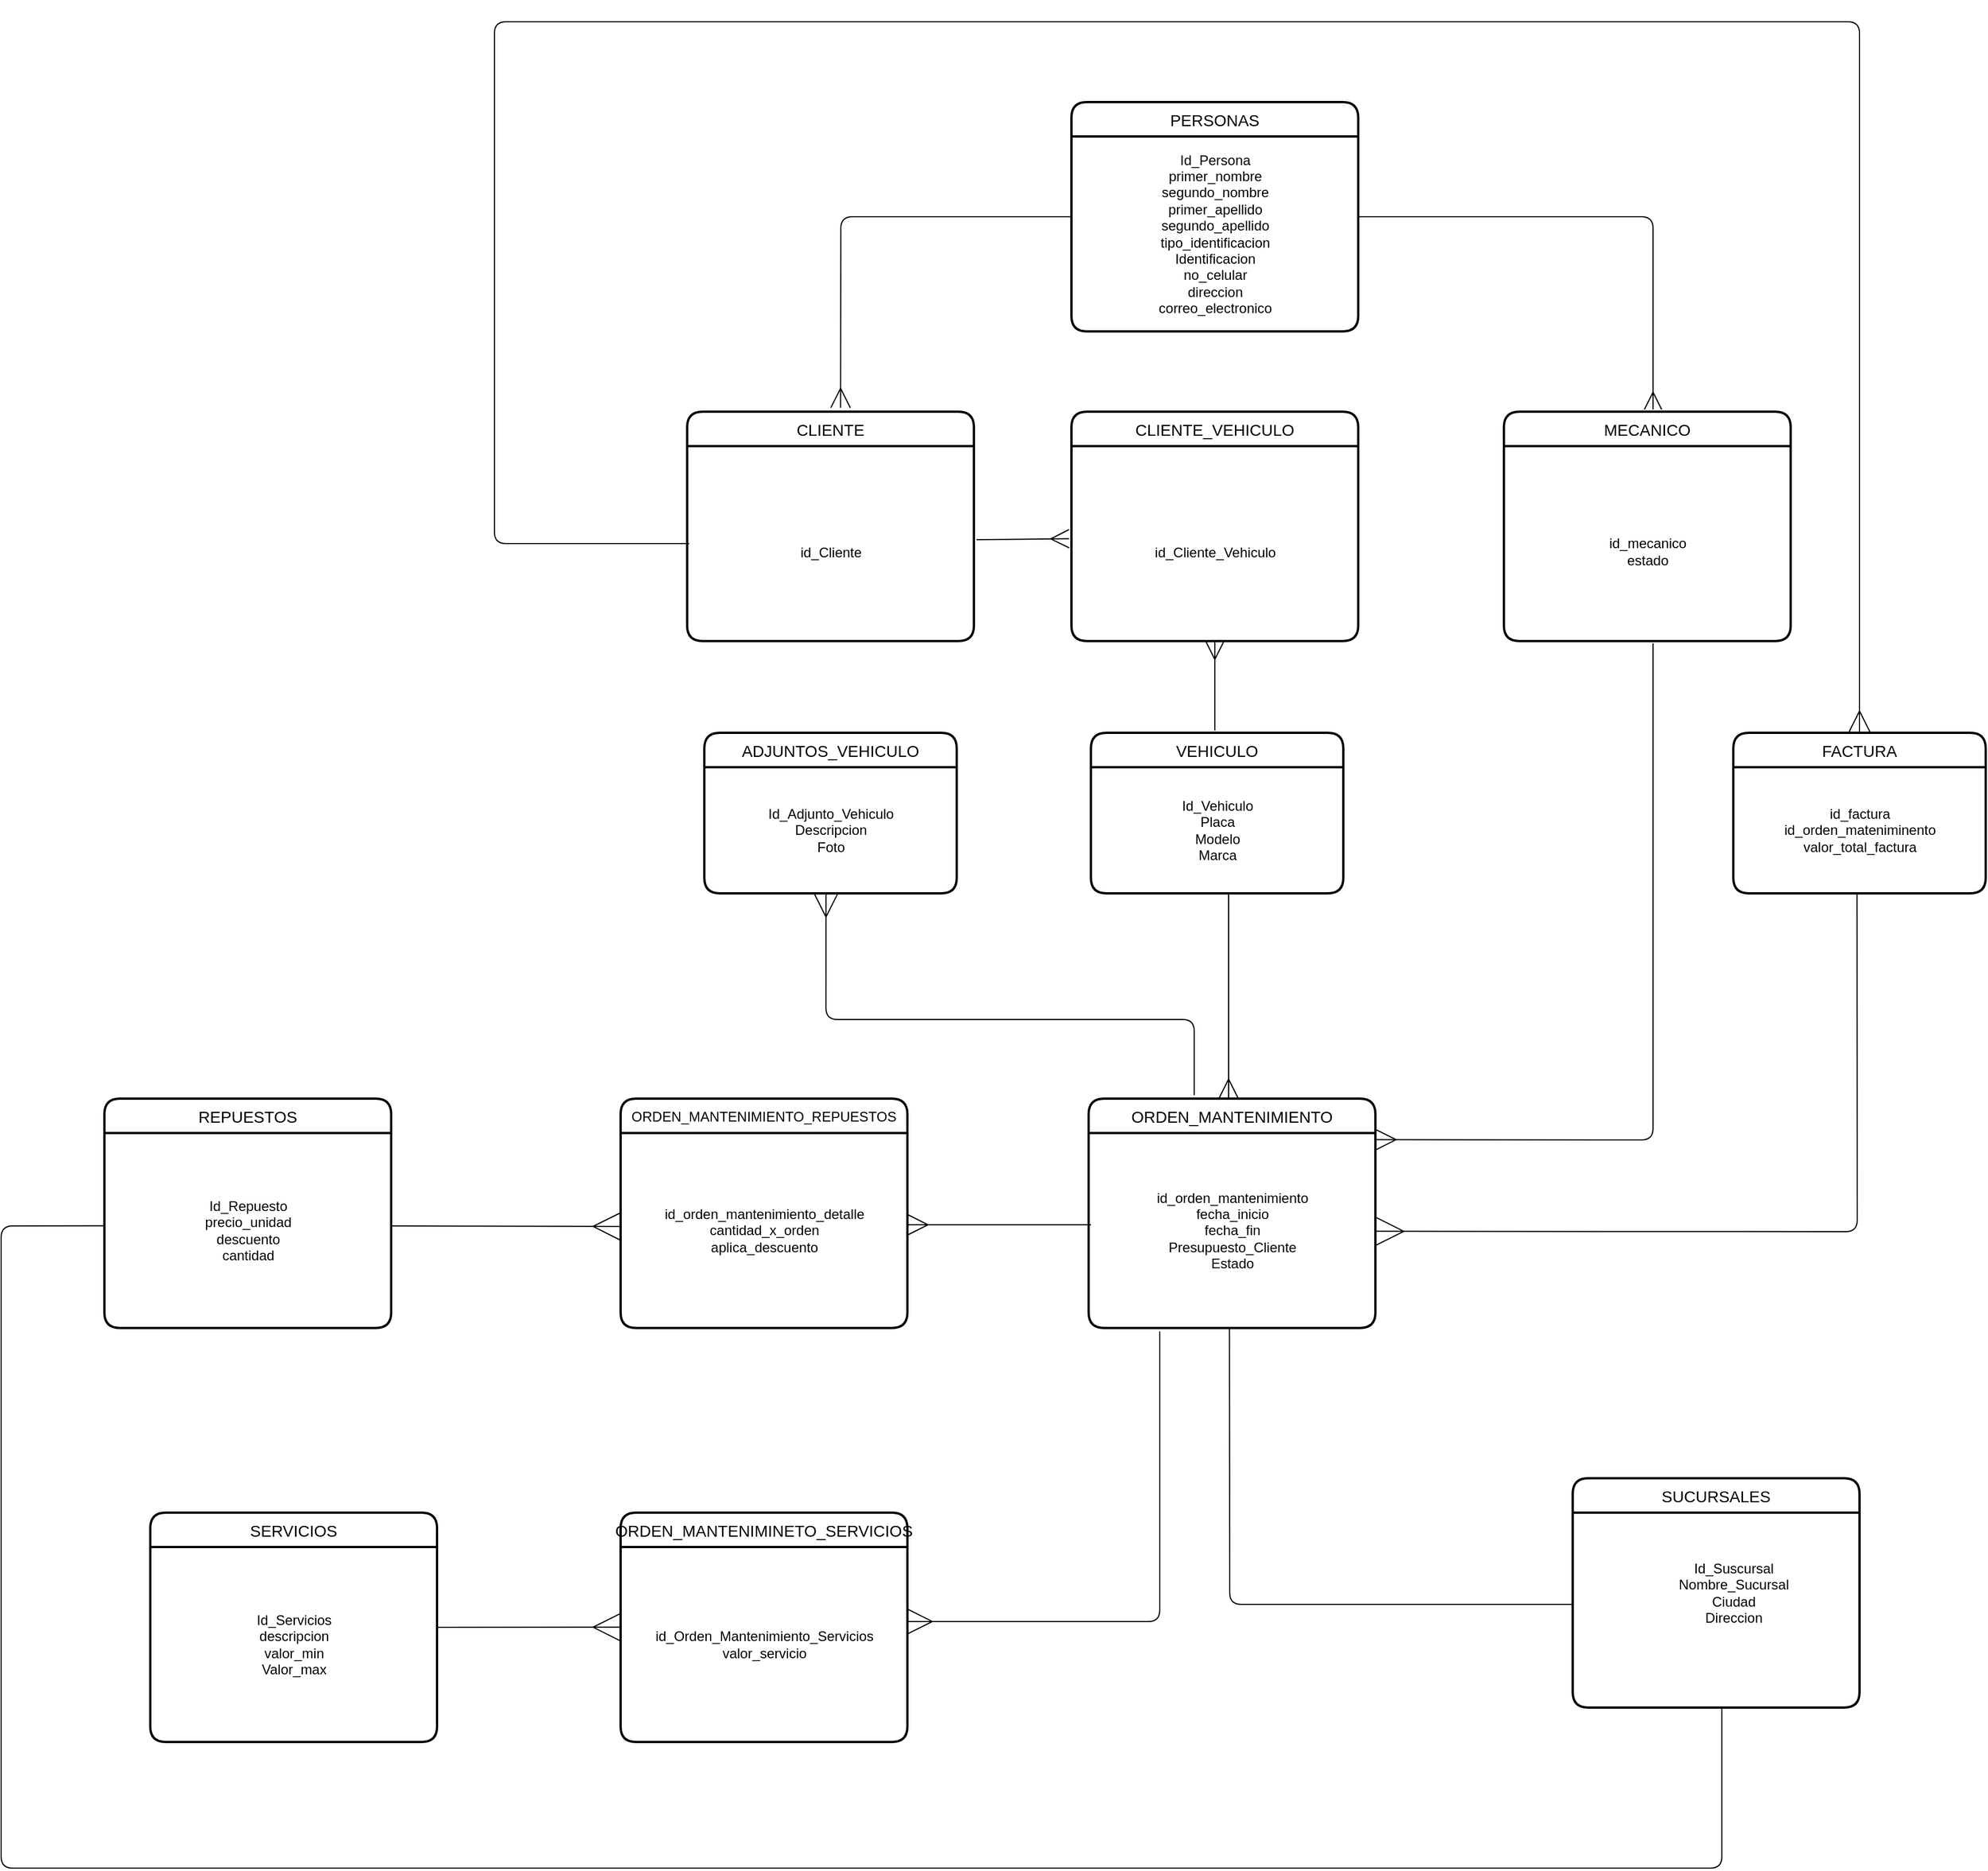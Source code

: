 <mxfile version="13.9.9" type="device"><diagram id="15lmU0XgfnMgxsE-fpHp" name="Página-1"><mxGraphModel dx="3327" dy="2136" grid="1" gridSize="10" guides="1" tooltips="1" connect="1" arrows="1" fold="1" page="1" pageScale="1" pageWidth="827" pageHeight="1169" math="0" shadow="0"><root><mxCell id="0"/><mxCell id="1" parent="0"/><mxCell id="gaorHDrJ8DlLa_7KpkAf-1" value="PERSONAS" style="swimlane;childLayout=stackLayout;horizontal=1;startSize=30;horizontalStack=0;rounded=1;fontSize=14;fontStyle=0;strokeWidth=2;resizeParent=0;resizeLast=1;shadow=0;dashed=0;align=center;" parent="1" vertex="1"><mxGeometry x="-507" y="20" width="250" height="200" as="geometry"/></mxCell><mxCell id="gaorHDrJ8DlLa_7KpkAf-2" value="Id_Persona&lt;br&gt;primer_nombre&lt;br&gt;segundo_nombre&lt;br&gt;primer_apellido&lt;br&gt;segundo_apellido&lt;br&gt;tipo_identificacion&lt;br&gt;Identificacion&lt;br&gt;no_celular&lt;br&gt;direccion&lt;br&gt;correo_electronico" style="text;html=1;align=center;verticalAlign=middle;resizable=0;points=[];autosize=1;" parent="gaorHDrJ8DlLa_7KpkAf-1" vertex="1"><mxGeometry y="30" width="250" height="170" as="geometry"/></mxCell><mxCell id="gaorHDrJ8DlLa_7KpkAf-3" value="CLIENTE" style="swimlane;childLayout=stackLayout;horizontal=1;startSize=30;horizontalStack=0;rounded=1;fontSize=14;fontStyle=0;strokeWidth=2;resizeParent=0;resizeLast=1;shadow=0;dashed=0;align=center;" parent="1" vertex="1"><mxGeometry x="-842" y="290" width="250" height="200" as="geometry"/></mxCell><mxCell id="gaorHDrJ8DlLa_7KpkAf-4" value="&lt;br&gt;id_Cliente" style="text;html=1;align=center;verticalAlign=middle;resizable=0;points=[];autosize=1;" parent="gaorHDrJ8DlLa_7KpkAf-3" vertex="1"><mxGeometry y="30" width="250" height="170" as="geometry"/></mxCell><mxCell id="gaorHDrJ8DlLa_7KpkAf-10" value="ORDEN_MANTENIMIENTO" style="swimlane;childLayout=stackLayout;horizontal=1;startSize=30;horizontalStack=0;rounded=1;fontSize=14;fontStyle=0;strokeWidth=2;resizeParent=0;resizeLast=1;shadow=0;dashed=0;align=center;" parent="1" vertex="1"><mxGeometry x="-492" y="889" width="250" height="200" as="geometry"/></mxCell><mxCell id="gaorHDrJ8DlLa_7KpkAf-22" value="id_orden_mantenimiento&lt;br&gt;fecha_inicio&lt;br&gt;fecha_fin&lt;br&gt;Presupuesto_Cliente&lt;br&gt;Estado" style="text;html=1;align=center;verticalAlign=middle;resizable=0;points=[];autosize=1;" parent="gaorHDrJ8DlLa_7KpkAf-10" vertex="1"><mxGeometry y="30" width="250" height="170" as="geometry"/></mxCell><mxCell id="gaorHDrJ8DlLa_7KpkAf-12" value="REPUESTOS" style="swimlane;childLayout=stackLayout;horizontal=1;startSize=30;horizontalStack=0;rounded=1;fontSize=14;fontStyle=0;strokeWidth=2;resizeParent=0;resizeLast=1;shadow=0;dashed=0;align=center;" parent="1" vertex="1"><mxGeometry x="-1350" y="889" width="250" height="200" as="geometry"/></mxCell><mxCell id="gaorHDrJ8DlLa_7KpkAf-13" value="Id_Repuesto&lt;br&gt;precio_unidad&lt;br&gt;descuento&lt;br&gt;cantidad&lt;br&gt;" style="text;html=1;align=center;verticalAlign=middle;resizable=0;points=[];autosize=1;" parent="gaorHDrJ8DlLa_7KpkAf-12" vertex="1"><mxGeometry y="30" width="250" height="170" as="geometry"/></mxCell><mxCell id="gaorHDrJ8DlLa_7KpkAf-15" value="ORDEN_MANTENIMIENTO_REPUESTOS" style="swimlane;childLayout=stackLayout;horizontal=1;startSize=30;horizontalStack=0;rounded=1;fontSize=12;fontStyle=0;strokeWidth=2;resizeParent=0;resizeLast=1;shadow=0;dashed=0;align=center;" parent="1" vertex="1"><mxGeometry x="-900" y="889" width="250" height="200" as="geometry"/></mxCell><mxCell id="gaorHDrJ8DlLa_7KpkAf-24" value="id_orden_mantenimiento_detalle&lt;br&gt;cantidad_x_orden&lt;br&gt;aplica_descuento&lt;br&gt;" style="text;html=1;align=center;verticalAlign=middle;resizable=0;points=[];autosize=1;" parent="gaorHDrJ8DlLa_7KpkAf-15" vertex="1"><mxGeometry y="30" width="250" height="170" as="geometry"/></mxCell><mxCell id="gaorHDrJ8DlLa_7KpkAf-18" value="" style="endArrow=none;html=1;startArrow=ERmany;startFill=0;endSize=6;startSize=16;" parent="1" edge="1"><mxGeometry width="50" height="50" relative="1" as="geometry"><mxPoint x="-650" y="999" as="sourcePoint"/><mxPoint x="-490" y="999" as="targetPoint"/></mxGeometry></mxCell><mxCell id="gaorHDrJ8DlLa_7KpkAf-19" value="" style="endArrow=ERmany;html=1;endFill=0;startSize=9;endSize=22;" parent="1" edge="1"><mxGeometry width="50" height="50" relative="1" as="geometry"><mxPoint x="-1100" y="1000" as="sourcePoint"/><mxPoint x="-900" y="1000.5" as="targetPoint"/></mxGeometry></mxCell><mxCell id="gaorHDrJ8DlLa_7KpkAf-26" value="VEHICULO" style="swimlane;childLayout=stackLayout;horizontal=1;startSize=30;horizontalStack=0;rounded=1;fontSize=14;fontStyle=0;strokeWidth=2;resizeParent=0;resizeLast=1;shadow=0;dashed=0;align=center;" parent="1" vertex="1"><mxGeometry x="-490" y="570" width="220" height="140" as="geometry"/></mxCell><mxCell id="gaorHDrJ8DlLa_7KpkAf-28" value="Id_Vehiculo&lt;br&gt;Placa&lt;br&gt;Modelo&lt;br&gt;Marca" style="text;html=1;align=center;verticalAlign=middle;resizable=0;points=[];autosize=1;" parent="gaorHDrJ8DlLa_7KpkAf-26" vertex="1"><mxGeometry y="30" width="220" height="110" as="geometry"/></mxCell><mxCell id="gaorHDrJ8DlLa_7KpkAf-29" value="" style="endArrow=none;html=1;exitX=0.488;exitY=0.005;exitDx=0;exitDy=0;exitPerimeter=0;endFill=0;startArrow=ERmany;startFill=0;endSize=15;startSize=16;" parent="1" source="gaorHDrJ8DlLa_7KpkAf-10" edge="1"><mxGeometry width="50" height="50" relative="1" as="geometry"><mxPoint x="-370" y="880" as="sourcePoint"/><mxPoint x="-370" y="711" as="targetPoint"/></mxGeometry></mxCell><mxCell id="gaorHDrJ8DlLa_7KpkAf-30" value="SUCURSALES" style="swimlane;childLayout=stackLayout;horizontal=1;startSize=30;horizontalStack=0;rounded=1;fontSize=14;fontStyle=0;strokeWidth=2;resizeParent=0;resizeLast=1;shadow=0;dashed=0;align=center;" parent="1" vertex="1"><mxGeometry x="-70" y="1220" width="250" height="200" as="geometry"/></mxCell><mxCell id="gaorHDrJ8DlLa_7KpkAf-32" value="" style="endArrow=none;html=1;exitX=0.491;exitY=1.003;exitDx=0;exitDy=0;exitPerimeter=0;" parent="1" source="gaorHDrJ8DlLa_7KpkAf-22" edge="1"><mxGeometry width="50" height="50" relative="1" as="geometry"><mxPoint x="-550" y="900" as="sourcePoint"/><mxPoint x="-70" y="1330" as="targetPoint"/><Array as="points"><mxPoint x="-369" y="1330"/></Array></mxGeometry></mxCell><mxCell id="gaorHDrJ8DlLa_7KpkAf-33" value="Id_Suscursal&lt;br&gt;Nombre_Sucursal&lt;br&gt;Ciudad&lt;br&gt;Direccion&lt;br&gt;" style="text;html=1;align=center;verticalAlign=middle;resizable=0;points=[];autosize=1;" parent="1" vertex="1"><mxGeometry x="15" y="1290" width="110" height="60" as="geometry"/></mxCell><mxCell id="gaorHDrJ8DlLa_7KpkAf-34" value="ADJUNTOS_VEHICULO" style="swimlane;childLayout=stackLayout;horizontal=1;startSize=30;horizontalStack=0;rounded=1;fontSize=14;fontStyle=0;strokeWidth=2;resizeParent=0;resizeLast=1;shadow=0;dashed=0;align=center;" parent="1" vertex="1"><mxGeometry x="-827" y="570" width="220" height="140" as="geometry"/></mxCell><mxCell id="gaorHDrJ8DlLa_7KpkAf-35" value="Id_Adjunto_Vehiculo&lt;br&gt;Descripcion&lt;br&gt;Foto" style="text;html=1;align=center;verticalAlign=middle;resizable=0;points=[];autosize=1;" parent="gaorHDrJ8DlLa_7KpkAf-34" vertex="1"><mxGeometry y="30" width="220" height="110" as="geometry"/></mxCell><mxCell id="gaorHDrJ8DlLa_7KpkAf-36" value="" style="endArrow=none;html=1;exitX=0.482;exitY=1.006;exitDx=0;exitDy=0;exitPerimeter=0;endSize=11;endFill=0;startArrow=ERmany;startFill=0;startSize=18;" parent="1" source="gaorHDrJ8DlLa_7KpkAf-35" edge="1"><mxGeometry width="50" height="50" relative="1" as="geometry"><mxPoint x="-550" y="770" as="sourcePoint"/><mxPoint x="-400" y="886" as="targetPoint"/><Array as="points"><mxPoint x="-721" y="820"/><mxPoint x="-400" y="820"/></Array></mxGeometry></mxCell><mxCell id="gaorHDrJ8DlLa_7KpkAf-37" value="FACTURA" style="swimlane;childLayout=stackLayout;horizontal=1;startSize=30;horizontalStack=0;rounded=1;fontSize=14;fontStyle=0;strokeWidth=2;resizeParent=0;resizeLast=1;shadow=0;dashed=0;align=center;" parent="1" vertex="1"><mxGeometry x="70" y="570" width="220" height="140" as="geometry"/></mxCell><mxCell id="gaorHDrJ8DlLa_7KpkAf-38" value="id_factura&lt;br&gt;id_orden_mateniminento&lt;br&gt;valor_total_factura" style="text;html=1;align=center;verticalAlign=middle;resizable=0;points=[];autosize=1;" parent="gaorHDrJ8DlLa_7KpkAf-37" vertex="1"><mxGeometry y="30" width="220" height="110" as="geometry"/></mxCell><mxCell id="gaorHDrJ8DlLa_7KpkAf-39" value="" style="endArrow=none;html=1;exitX=0.999;exitY=0.504;exitDx=0;exitDy=0;exitPerimeter=0;entryX=0.49;entryY=0.995;entryDx=0;entryDy=0;entryPerimeter=0;endFill=0;endSize=23;startArrow=ERmany;startFill=0;startSize=23;" parent="1" source="gaorHDrJ8DlLa_7KpkAf-22" target="gaorHDrJ8DlLa_7KpkAf-38" edge="1"><mxGeometry width="50" height="50" relative="1" as="geometry"><mxPoint x="-550" y="770" as="sourcePoint"/><mxPoint x="-500" y="720" as="targetPoint"/><Array as="points"><mxPoint x="178" y="1005"/></Array></mxGeometry></mxCell><mxCell id="gaorHDrJ8DlLa_7KpkAf-42" value="ORDEN_MANTENIMINETO_SERVICIOS" style="swimlane;childLayout=stackLayout;horizontal=1;startSize=30;horizontalStack=0;rounded=1;fontSize=14;fontStyle=0;strokeWidth=2;resizeParent=0;resizeLast=1;shadow=0;dashed=0;align=center;" parent="1" vertex="1"><mxGeometry x="-900" y="1250" width="250" height="200" as="geometry"/></mxCell><mxCell id="gaorHDrJ8DlLa_7KpkAf-43" value="id_Orden_Mantenimiento_Servicios&lt;br&gt;valor_servicio" style="text;html=1;align=center;verticalAlign=middle;resizable=0;points=[];autosize=1;" parent="gaorHDrJ8DlLa_7KpkAf-42" vertex="1"><mxGeometry y="30" width="250" height="170" as="geometry"/></mxCell><mxCell id="gaorHDrJ8DlLa_7KpkAf-44" value="" style="endArrow=none;html=1;exitX=1.003;exitY=0.382;exitDx=0;exitDy=0;exitPerimeter=0;endFill=0;endSize=10;startArrow=ERmany;startFill=0;startSize=19;" parent="1" source="gaorHDrJ8DlLa_7KpkAf-43" edge="1"><mxGeometry width="50" height="50" relative="1" as="geometry"><mxPoint x="-410" y="1190" as="sourcePoint"/><mxPoint x="-430" y="1092" as="targetPoint"/><Array as="points"><mxPoint x="-430" y="1345"/></Array></mxGeometry></mxCell><mxCell id="gaorHDrJ8DlLa_7KpkAf-54" style="edgeStyle=orthogonalEdgeStyle;rounded=0;orthogonalLoop=1;jettySize=auto;html=1;exitX=0.5;exitY=1;exitDx=0;exitDy=0;startArrow=none;startFill=0;startSize=23;endArrow=ERmany;endFill=0;endSize=11;" parent="1" edge="1"><mxGeometry relative="1" as="geometry"><mxPoint x="-366.941" y="480" as="targetPoint"/><mxPoint x="-367" y="480" as="sourcePoint"/></mxGeometry></mxCell><mxCell id="gaorHDrJ8DlLa_7KpkAf-49" value="MECANICO" style="swimlane;childLayout=stackLayout;horizontal=1;startSize=30;horizontalStack=0;rounded=1;fontSize=14;fontStyle=0;strokeWidth=2;resizeParent=0;resizeLast=1;shadow=0;dashed=0;align=center;" parent="1" vertex="1"><mxGeometry x="-130" y="290" width="250" height="200" as="geometry"/></mxCell><mxCell id="gaorHDrJ8DlLa_7KpkAf-50" value="&lt;br&gt;id_mecanico&lt;br&gt;estado" style="text;html=1;align=center;verticalAlign=middle;resizable=0;points=[];autosize=1;" parent="gaorHDrJ8DlLa_7KpkAf-49" vertex="1"><mxGeometry y="30" width="250" height="170" as="geometry"/></mxCell><mxCell id="gaorHDrJ8DlLa_7KpkAf-55" value="" style="endArrow=none;html=1;startArrow=ERmany;startFill=0;startSize=13;entryX=1.002;entryY=0.412;entryDx=0;entryDy=0;entryPerimeter=0;" parent="1" target="gaorHDrJ8DlLa_7KpkAf-2" edge="1"><mxGeometry width="50" height="50" relative="1" as="geometry"><mxPoint y="288" as="sourcePoint"/><mxPoint x="-260" y="173" as="targetPoint"/><Array as="points"><mxPoint y="120"/></Array></mxGeometry></mxCell><mxCell id="gaorHDrJ8DlLa_7KpkAf-56" value="" style="endArrow=none;html=1;exitX=1.004;exitY=0.034;exitDx=0;exitDy=0;exitPerimeter=0;endFill=0;startArrow=ERmany;startFill=0;endSize=15;startSize=15;" parent="1" source="gaorHDrJ8DlLa_7KpkAf-22" edge="1"><mxGeometry width="50" height="50" relative="1" as="geometry"><mxPoint x="-430" y="590" as="sourcePoint"/><mxPoint y="492" as="targetPoint"/><Array as="points"><mxPoint y="925"/></Array></mxGeometry></mxCell><mxCell id="gaorHDrJ8DlLa_7KpkAf-60" value="" style="endArrow=none;html=1;endFill=0;startArrow=ERmany;startFill=0;endSize=11;startSize=15;entryX=0;entryY=0.5;entryDx=0;entryDy=0;exitX=0.535;exitY=-0.017;exitDx=0;exitDy=0;exitPerimeter=0;" parent="1" source="gaorHDrJ8DlLa_7KpkAf-3" target="gaorHDrJ8DlLa_7KpkAf-1" edge="1"><mxGeometry width="50" height="50" relative="1" as="geometry"><mxPoint x="-100" y="560" as="sourcePoint"/><mxPoint x="-50" y="510" as="targetPoint"/><Array as="points"><mxPoint x="-708" y="120"/></Array></mxGeometry></mxCell><mxCell id="gaorHDrJ8DlLa_7KpkAf-61" value="" style="endArrow=ERmany;html=1;startArrow=none;startFill=0;endFill=0;startSize=25;endSize=14;" parent="1" target="gaorHDrJ8DlLa_7KpkAf-66" edge="1"><mxGeometry width="50" height="50" relative="1" as="geometry"><mxPoint x="-382" y="568" as="sourcePoint"/><mxPoint x="-50" y="510" as="targetPoint"/></mxGeometry></mxCell><mxCell id="gaorHDrJ8DlLa_7KpkAf-62" value="SERVICIOS" style="swimlane;childLayout=stackLayout;horizontal=1;startSize=30;horizontalStack=0;rounded=1;fontSize=14;fontStyle=0;strokeWidth=2;resizeParent=0;resizeLast=1;shadow=0;dashed=0;align=center;" parent="1" vertex="1"><mxGeometry x="-1310" y="1250" width="250" height="200" as="geometry"/></mxCell><mxCell id="gaorHDrJ8DlLa_7KpkAf-63" value="Id_Servicios&lt;br&gt;descripcion&lt;br&gt;valor_min&lt;br&gt;Valor_max" style="text;html=1;align=center;verticalAlign=middle;resizable=0;points=[];autosize=1;" parent="gaorHDrJ8DlLa_7KpkAf-62" vertex="1"><mxGeometry y="30" width="250" height="170" as="geometry"/></mxCell><mxCell id="gaorHDrJ8DlLa_7KpkAf-64" value="" style="endArrow=ERmany;html=1;endFill=0;startSize=9;endSize=22;" parent="1" edge="1"><mxGeometry width="50" height="50" relative="1" as="geometry"><mxPoint x="-1060" y="1350" as="sourcePoint"/><mxPoint x="-900" y="1349.91" as="targetPoint"/></mxGeometry></mxCell><mxCell id="gaorHDrJ8DlLa_7KpkAf-65" value="CLIENTE_VEHICULO" style="swimlane;childLayout=stackLayout;horizontal=1;startSize=30;horizontalStack=0;rounded=1;fontSize=14;fontStyle=0;strokeWidth=2;resizeParent=0;resizeLast=1;shadow=0;dashed=0;align=center;" parent="1" vertex="1"><mxGeometry x="-507" y="290" width="250" height="200" as="geometry"/></mxCell><mxCell id="gaorHDrJ8DlLa_7KpkAf-66" value="&lt;br&gt;id_Cliente_Vehiculo" style="text;html=1;align=center;verticalAlign=middle;resizable=0;points=[];autosize=1;" parent="gaorHDrJ8DlLa_7KpkAf-65" vertex="1"><mxGeometry y="30" width="250" height="170" as="geometry"/></mxCell><mxCell id="gaorHDrJ8DlLa_7KpkAf-68" value="" style="endArrow=ERmany;html=1;exitX=1.009;exitY=0.48;exitDx=0;exitDy=0;exitPerimeter=0;entryX=-0.008;entryY=0.475;entryDx=0;entryDy=0;entryPerimeter=0;startArrow=none;startFill=0;endFill=0;endSize=14;" parent="1" source="gaorHDrJ8DlLa_7KpkAf-4" target="gaorHDrJ8DlLa_7KpkAf-66" edge="1"><mxGeometry width="50" height="50" relative="1" as="geometry"><mxPoint x="-530" y="330" as="sourcePoint"/><mxPoint x="-480" y="280" as="targetPoint"/></mxGeometry></mxCell><mxCell id="fElRDOQIqdyXlZykV0Tr-1" value="" style="endArrow=ERmany;html=1;fontSize=12;exitX=0.007;exitY=0.5;exitDx=0;exitDy=0;exitPerimeter=0;entryX=0.5;entryY=0;entryDx=0;entryDy=0;entryPerimeter=0;endFill=0;endSize=17;startSize=34;" parent="1" source="gaorHDrJ8DlLa_7KpkAf-4" target="gaorHDrJ8DlLa_7KpkAf-37" edge="1"><mxGeometry width="50" height="50" relative="1" as="geometry"><mxPoint x="-440" y="400" as="sourcePoint"/><mxPoint x="180" y="560" as="targetPoint"/><Array as="points"><mxPoint x="-1010" y="405"/><mxPoint x="-1010" y="-50"/><mxPoint x="180" y="-50"/></Array></mxGeometry></mxCell><mxCell id="WKRtdeY1k3vNAqJOz2R9-1" value="" style="endArrow=none;html=1;entryX=-0.003;entryY=0.476;entryDx=0;entryDy=0;entryPerimeter=0;" edge="1" parent="1" target="gaorHDrJ8DlLa_7KpkAf-13"><mxGeometry width="50" height="50" relative="1" as="geometry"><mxPoint x="60" y="1420" as="sourcePoint"/><mxPoint x="-520" y="980" as="targetPoint"/><Array as="points"><mxPoint x="60" y="1560"/><mxPoint x="-1440" y="1560"/><mxPoint x="-1440" y="1000"/></Array></mxGeometry></mxCell></root></mxGraphModel></diagram></mxfile>
